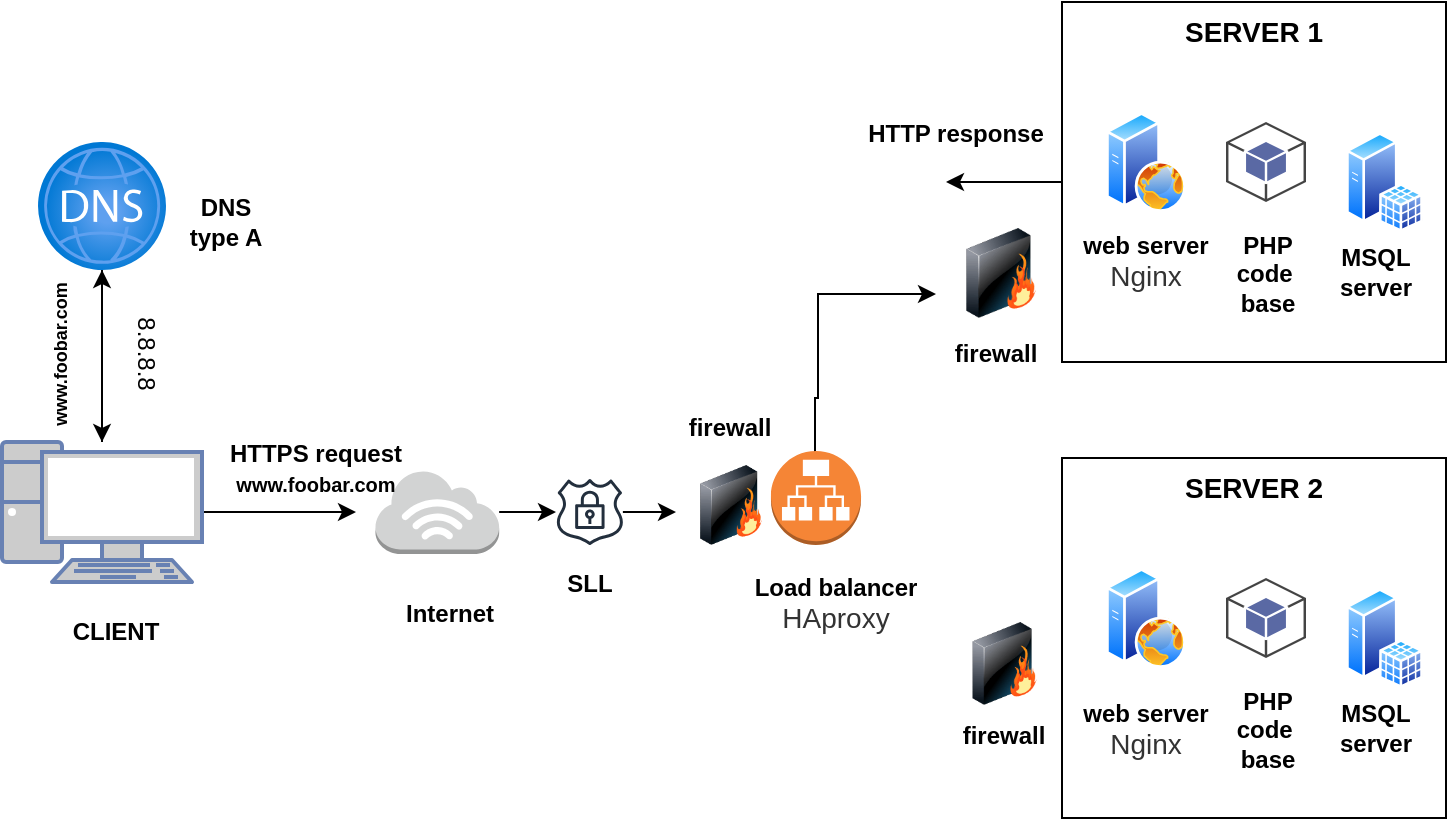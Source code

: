 <mxfile version="24.4.13" type="github">
  <diagram name="Page-1" id="10kOjsEKJzTqdRn1mjMD">
    <mxGraphModel dx="880" dy="434" grid="1" gridSize="10" guides="1" tooltips="1" connect="1" arrows="1" fold="1" page="1" pageScale="1" pageWidth="850" pageHeight="1100" math="0" shadow="0">
      <root>
        <mxCell id="0" />
        <mxCell id="1" parent="0" />
        <mxCell id="rJp3kxpnVCagqy1cTLjS-1" value="" style="image;aspect=fixed;perimeter=ellipsePerimeter;html=1;align=center;shadow=0;dashed=0;spacingTop=3;image=img/lib/active_directory/web_server.svg;" vertex="1" parent="1">
          <mxGeometry x="625" y="85" width="40" height="50" as="geometry" />
        </mxCell>
        <mxCell id="rJp3kxpnVCagqy1cTLjS-2" value="" style="image;aspect=fixed;perimeter=ellipsePerimeter;html=1;align=center;shadow=0;dashed=0;spacingTop=3;image=img/lib/active_directory/sql_server.svg;" vertex="1" parent="1">
          <mxGeometry x="745" y="95" width="38.5" height="50" as="geometry" />
        </mxCell>
        <mxCell id="rJp3kxpnVCagqy1cTLjS-3" value="" style="edgeStyle=orthogonalEdgeStyle;rounded=0;orthogonalLoop=1;jettySize=auto;html=1;" edge="1" parent="1" source="rJp3kxpnVCagqy1cTLjS-5" target="rJp3kxpnVCagqy1cTLjS-14">
          <mxGeometry relative="1" as="geometry" />
        </mxCell>
        <mxCell id="rJp3kxpnVCagqy1cTLjS-4" value="" style="edgeStyle=orthogonalEdgeStyle;rounded=0;orthogonalLoop=1;jettySize=auto;html=1;" edge="1" parent="1" source="rJp3kxpnVCagqy1cTLjS-5">
          <mxGeometry relative="1" as="geometry">
            <mxPoint x="250" y="285" as="targetPoint" />
          </mxGeometry>
        </mxCell>
        <mxCell id="rJp3kxpnVCagqy1cTLjS-5" value="" style="fontColor=#0066CC;verticalAlign=top;verticalLabelPosition=bottom;labelPosition=center;align=center;html=1;outlineConnect=0;fillColor=#CCCCCC;strokeColor=#6881B3;gradientColor=none;gradientDirection=north;strokeWidth=2;shape=mxgraph.networks.pc;" vertex="1" parent="1">
          <mxGeometry x="73" y="250" width="100" height="70" as="geometry" />
        </mxCell>
        <mxCell id="rJp3kxpnVCagqy1cTLjS-6" style="edgeStyle=orthogonalEdgeStyle;rounded=0;orthogonalLoop=1;jettySize=auto;html=1;" edge="1" parent="1" source="rJp3kxpnVCagqy1cTLjS-7">
          <mxGeometry relative="1" as="geometry">
            <mxPoint x="545" y="120" as="targetPoint" />
          </mxGeometry>
        </mxCell>
        <mxCell id="rJp3kxpnVCagqy1cTLjS-7" value="SERVER 1" style="rounded=0;whiteSpace=wrap;html=1;fillColor=none;gradientColor=default;verticalAlign=top;fontSize=14;fontStyle=1" vertex="1" parent="1">
          <mxGeometry x="603" y="30" width="192" height="180" as="geometry" />
        </mxCell>
        <mxCell id="rJp3kxpnVCagqy1cTLjS-8" value="web server&lt;div&gt;&lt;span style=&quot;color: rgb(51, 51, 51); font-family: aktiv-grotesk, sans-serif; font-size: 14px; font-weight: 400; text-align: left; background-color: rgb(255, 255, 255);&quot;&gt;Nginx&lt;/span&gt;&lt;br&gt;&lt;/div&gt;" style="rounded=0;whiteSpace=wrap;html=1;fontStyle=1;fillColor=none;strokeColor=none;" vertex="1" parent="1">
          <mxGeometry x="605" y="145" width="80" height="30" as="geometry" />
        </mxCell>
        <mxCell id="rJp3kxpnVCagqy1cTLjS-9" value="MSQL&lt;div&gt;server&lt;/div&gt;" style="rounded=0;whiteSpace=wrap;html=1;fillColor=none;strokeColor=none;fontStyle=1" vertex="1" parent="1">
          <mxGeometry x="725" y="135" width="70" height="60" as="geometry" />
        </mxCell>
        <mxCell id="rJp3kxpnVCagqy1cTLjS-10" value="CLIENT" style="rounded=0;whiteSpace=wrap;html=1;fontStyle=1;fillColor=none;strokeColor=none;" vertex="1" parent="1">
          <mxGeometry x="105" y="325" width="50" height="40" as="geometry" />
        </mxCell>
        <mxCell id="rJp3kxpnVCagqy1cTLjS-11" value="" style="outlineConnect=0;dashed=0;verticalLabelPosition=bottom;verticalAlign=top;align=center;html=1;shape=mxgraph.aws3.android;fillColor=#5A69A4;gradientColor=none;" vertex="1" parent="1">
          <mxGeometry x="685" y="90" width="40" height="40" as="geometry" />
        </mxCell>
        <mxCell id="rJp3kxpnVCagqy1cTLjS-12" value="PHP&lt;div&gt;code&amp;nbsp;&lt;/div&gt;&lt;div&gt;base&lt;/div&gt;" style="rounded=0;whiteSpace=wrap;html=1;fontStyle=1;fillColor=none;strokeColor=none;" vertex="1" parent="1">
          <mxGeometry x="686" y="136" width="40" height="59" as="geometry" />
        </mxCell>
        <mxCell id="rJp3kxpnVCagqy1cTLjS-13" style="edgeStyle=orthogonalEdgeStyle;rounded=0;orthogonalLoop=1;jettySize=auto;html=1;" edge="1" parent="1" source="rJp3kxpnVCagqy1cTLjS-14">
          <mxGeometry relative="1" as="geometry">
            <mxPoint x="123" y="250" as="targetPoint" />
          </mxGeometry>
        </mxCell>
        <mxCell id="rJp3kxpnVCagqy1cTLjS-14" value="" style="image;aspect=fixed;html=1;points=[];align=center;fontSize=12;image=img/lib/azure2/networking/DNS_Zones.svg;" vertex="1" parent="1">
          <mxGeometry x="91" y="100" width="64" height="64" as="geometry" />
        </mxCell>
        <mxCell id="rJp3kxpnVCagqy1cTLjS-15" value="" style="edgeStyle=orthogonalEdgeStyle;rounded=0;orthogonalLoop=1;jettySize=auto;html=1;" edge="1" parent="1" source="rJp3kxpnVCagqy1cTLjS-16">
          <mxGeometry relative="1" as="geometry">
            <mxPoint x="350" y="285" as="targetPoint" />
          </mxGeometry>
        </mxCell>
        <mxCell id="rJp3kxpnVCagqy1cTLjS-16" value="" style="outlineConnect=0;dashed=0;verticalLabelPosition=bottom;verticalAlign=top;align=center;html=1;shape=mxgraph.aws3.internet_3;fillColor=#D2D3D3;gradientColor=none;" vertex="1" parent="1">
          <mxGeometry x="259.75" y="264" width="61.83" height="42" as="geometry" />
        </mxCell>
        <mxCell id="rJp3kxpnVCagqy1cTLjS-17" value="HTTPS request&lt;div&gt;&lt;font style=&quot;font-size: 10px;&quot;&gt;www.foobar.com&lt;/font&gt;&lt;/div&gt;" style="rounded=0;whiteSpace=wrap;html=1;fontStyle=1;fillColor=none;strokeColor=none;" vertex="1" parent="1">
          <mxGeometry x="170" y="245" width="120" height="35" as="geometry" />
        </mxCell>
        <mxCell id="rJp3kxpnVCagqy1cTLjS-18" value="HTTP response" style="rounded=0;whiteSpace=wrap;html=1;fontStyle=1;fillColor=none;strokeColor=none;" vertex="1" parent="1">
          <mxGeometry x="490" y="78" width="120" height="35" as="geometry" />
        </mxCell>
        <mxCell id="rJp3kxpnVCagqy1cTLjS-19" value="www.foobar.com" style="rounded=0;whiteSpace=wrap;html=1;fontStyle=1;rotation=-90;fontSize=9;fillColor=none;strokeColor=none;" vertex="1" parent="1">
          <mxGeometry x="50" y="189" width="105" height="34" as="geometry" />
        </mxCell>
        <mxCell id="rJp3kxpnVCagqy1cTLjS-20" value="8.8.8.8" style="rounded=0;whiteSpace=wrap;html=1;rotation=90;fillColor=none;strokeColor=none;" vertex="1" parent="1">
          <mxGeometry x="85" y="176" width="120" height="60" as="geometry" />
        </mxCell>
        <mxCell id="rJp3kxpnVCagqy1cTLjS-21" value="DNS&lt;div&gt;type A&lt;/div&gt;" style="rounded=0;whiteSpace=wrap;html=1;fontStyle=1;fillColor=none;strokeColor=none;" vertex="1" parent="1">
          <mxGeometry x="125" y="110" width="120" height="60" as="geometry" />
        </mxCell>
        <mxCell id="rJp3kxpnVCagqy1cTLjS-22" value="Internet" style="rounded=0;whiteSpace=wrap;html=1;fontStyle=1;fillColor=none;strokeColor=none;" vertex="1" parent="1">
          <mxGeometry x="236.93" y="318" width="120" height="35" as="geometry" />
        </mxCell>
        <mxCell id="rJp3kxpnVCagqy1cTLjS-23" value="" style="image;aspect=fixed;perimeter=ellipsePerimeter;html=1;align=center;shadow=0;dashed=0;spacingTop=3;image=img/lib/active_directory/web_server.svg;" vertex="1" parent="1">
          <mxGeometry x="625" y="313" width="40" height="50" as="geometry" />
        </mxCell>
        <mxCell id="rJp3kxpnVCagqy1cTLjS-24" value="" style="image;aspect=fixed;perimeter=ellipsePerimeter;html=1;align=center;shadow=0;dashed=0;spacingTop=3;image=img/lib/active_directory/sql_server.svg;" vertex="1" parent="1">
          <mxGeometry x="745" y="323" width="38.5" height="50" as="geometry" />
        </mxCell>
        <mxCell id="rJp3kxpnVCagqy1cTLjS-25" value="SERVER 2" style="rounded=0;whiteSpace=wrap;html=1;fillColor=none;gradientColor=default;verticalAlign=top;fontSize=14;fontStyle=1" vertex="1" parent="1">
          <mxGeometry x="603" y="258" width="192" height="180" as="geometry" />
        </mxCell>
        <mxCell id="rJp3kxpnVCagqy1cTLjS-26" value="MSQL&lt;div&gt;server&lt;/div&gt;" style="rounded=0;whiteSpace=wrap;html=1;fillColor=none;strokeColor=none;fontStyle=1" vertex="1" parent="1">
          <mxGeometry x="725" y="363" width="70" height="60" as="geometry" />
        </mxCell>
        <mxCell id="rJp3kxpnVCagqy1cTLjS-27" value="" style="outlineConnect=0;dashed=0;verticalLabelPosition=bottom;verticalAlign=top;align=center;html=1;shape=mxgraph.aws3.android;fillColor=#5A69A4;gradientColor=none;" vertex="1" parent="1">
          <mxGeometry x="685" y="318" width="40" height="40" as="geometry" />
        </mxCell>
        <mxCell id="rJp3kxpnVCagqy1cTLjS-28" value="PHP&lt;div&gt;code&amp;nbsp;&lt;/div&gt;&lt;div&gt;base&lt;/div&gt;" style="rounded=0;whiteSpace=wrap;html=1;fontStyle=1;fillColor=none;strokeColor=none;" vertex="1" parent="1">
          <mxGeometry x="686" y="364" width="40" height="59" as="geometry" />
        </mxCell>
        <mxCell id="rJp3kxpnVCagqy1cTLjS-29" style="edgeStyle=orthogonalEdgeStyle;rounded=0;orthogonalLoop=1;jettySize=auto;html=1;" edge="1" parent="1">
          <mxGeometry relative="1" as="geometry">
            <mxPoint x="540" y="176" as="targetPoint" />
            <mxPoint x="479.5" y="280.5" as="sourcePoint" />
            <Array as="points">
              <mxPoint x="480" y="228" />
              <mxPoint x="481" y="228" />
              <mxPoint x="481" y="176" />
            </Array>
          </mxGeometry>
        </mxCell>
        <mxCell id="rJp3kxpnVCagqy1cTLjS-30" value="" style="outlineConnect=0;dashed=0;verticalLabelPosition=bottom;verticalAlign=top;align=center;html=1;shape=mxgraph.aws3.application_load_balancer;fillColor=#F58536;gradientColor=none;" vertex="1" parent="1">
          <mxGeometry x="457.48" y="254.5" width="45.04" height="47" as="geometry" />
        </mxCell>
        <mxCell id="rJp3kxpnVCagqy1cTLjS-31" value="Load balancer&lt;div&gt;&lt;span style=&quot;color: rgb(51, 51, 51); font-family: aktiv-grotesk, sans-serif; font-size: 14px; font-weight: 400; text-align: left; background-color: rgb(255, 255, 255);&quot;&gt;HAproxy&lt;/span&gt;&lt;br&gt;&lt;/div&gt;" style="rounded=0;whiteSpace=wrap;html=1;fontStyle=1;fillColor=none;strokeColor=none;" vertex="1" parent="1">
          <mxGeometry x="430" y="313" width="120" height="35" as="geometry" />
        </mxCell>
        <mxCell id="rJp3kxpnVCagqy1cTLjS-32" value="web server&lt;div&gt;&lt;span style=&quot;color: rgb(51, 51, 51); font-family: aktiv-grotesk, sans-serif; font-size: 14px; font-weight: 400; text-align: left; background-color: rgb(255, 255, 255);&quot;&gt;Nginx&lt;/span&gt;&lt;br&gt;&lt;/div&gt;" style="rounded=0;whiteSpace=wrap;html=1;fontStyle=1;fillColor=none;strokeColor=none;" vertex="1" parent="1">
          <mxGeometry x="605" y="378.5" width="80" height="30" as="geometry" />
        </mxCell>
        <mxCell id="rJp3kxpnVCagqy1cTLjS-33" value="" style="image;html=1;image=img/lib/clip_art/networking/Firewall_128x128.png" vertex="1" parent="1">
          <mxGeometry x="550" y="143" width="45" height="45" as="geometry" />
        </mxCell>
        <mxCell id="rJp3kxpnVCagqy1cTLjS-34" value="" style="image;html=1;image=img/lib/clip_art/networking/Firewall_128x128.png" vertex="1" parent="1">
          <mxGeometry x="553.5" y="340" width="41.5" height="41.5" as="geometry" />
        </mxCell>
        <mxCell id="rJp3kxpnVCagqy1cTLjS-35" value="" style="image;html=1;image=img/lib/clip_art/networking/Firewall_128x128.png" vertex="1" parent="1">
          <mxGeometry x="417.48" y="261.5" width="40" height="40" as="geometry" />
        </mxCell>
        <mxCell id="rJp3kxpnVCagqy1cTLjS-36" style="edgeStyle=orthogonalEdgeStyle;rounded=0;orthogonalLoop=1;jettySize=auto;html=1;" edge="1" parent="1" source="rJp3kxpnVCagqy1cTLjS-37">
          <mxGeometry relative="1" as="geometry">
            <mxPoint x="410" y="285" as="targetPoint" />
          </mxGeometry>
        </mxCell>
        <mxCell id="rJp3kxpnVCagqy1cTLjS-37" value="" style="sketch=0;outlineConnect=0;fontColor=#232F3E;gradientColor=none;fillColor=#232F3D;strokeColor=none;dashed=0;verticalLabelPosition=bottom;verticalAlign=top;align=center;html=1;fontSize=12;fontStyle=0;aspect=fixed;pointerEvents=1;shape=mxgraph.aws4.ssl_padlock;" vertex="1" parent="1">
          <mxGeometry x="350" y="268.5" width="33.87" height="33" as="geometry" />
        </mxCell>
        <mxCell id="rJp3kxpnVCagqy1cTLjS-38" value="SLL" style="rounded=0;whiteSpace=wrap;html=1;strokeColor=none;fillColor=none;fontStyle=1" vertex="1" parent="1">
          <mxGeometry x="341.93" y="301.5" width="50" height="38.5" as="geometry" />
        </mxCell>
        <mxCell id="rJp3kxpnVCagqy1cTLjS-39" value="firewall" style="rounded=0;whiteSpace=wrap;html=1;fillColor=none;strokeColor=none;fontStyle=1" vertex="1" parent="1">
          <mxGeometry x="417.48" y="228" width="40" height="30" as="geometry" />
        </mxCell>
        <mxCell id="rJp3kxpnVCagqy1cTLjS-40" value="firewall" style="rounded=0;whiteSpace=wrap;html=1;fillColor=none;strokeColor=none;fontStyle=1" vertex="1" parent="1">
          <mxGeometry x="554.25" y="381.5" width="40" height="30" as="geometry" />
        </mxCell>
        <mxCell id="rJp3kxpnVCagqy1cTLjS-41" value="firewall" style="rounded=0;whiteSpace=wrap;html=1;fillColor=none;strokeColor=none;fontStyle=1" vertex="1" parent="1">
          <mxGeometry x="550" y="191" width="40" height="30" as="geometry" />
        </mxCell>
      </root>
    </mxGraphModel>
  </diagram>
</mxfile>
